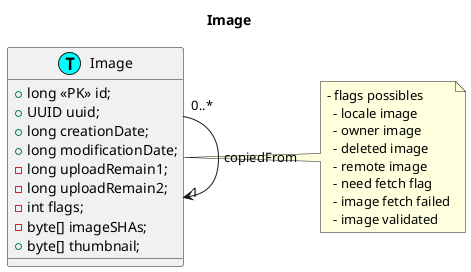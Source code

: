 @startuml

title Image

class Image << (T,cyan) >> {
  +long <<PK>> id;
  +UUID uuid;
  +long creationDate;
  +long modificationDate;
  -long uploadRemain1;
  -long uploadRemain2;
  -int flags;
  -byte[] imageSHAs;
  +byte[] thumbnail;
}

Image "0..*" --> "1" Image : copiedFrom

note right
- flags possibles
  - locale image
  - owner image
  - deleted image
  - remote image
  - need fetch flag
  - image fetch failed
  - image validated
end note

@enduml

